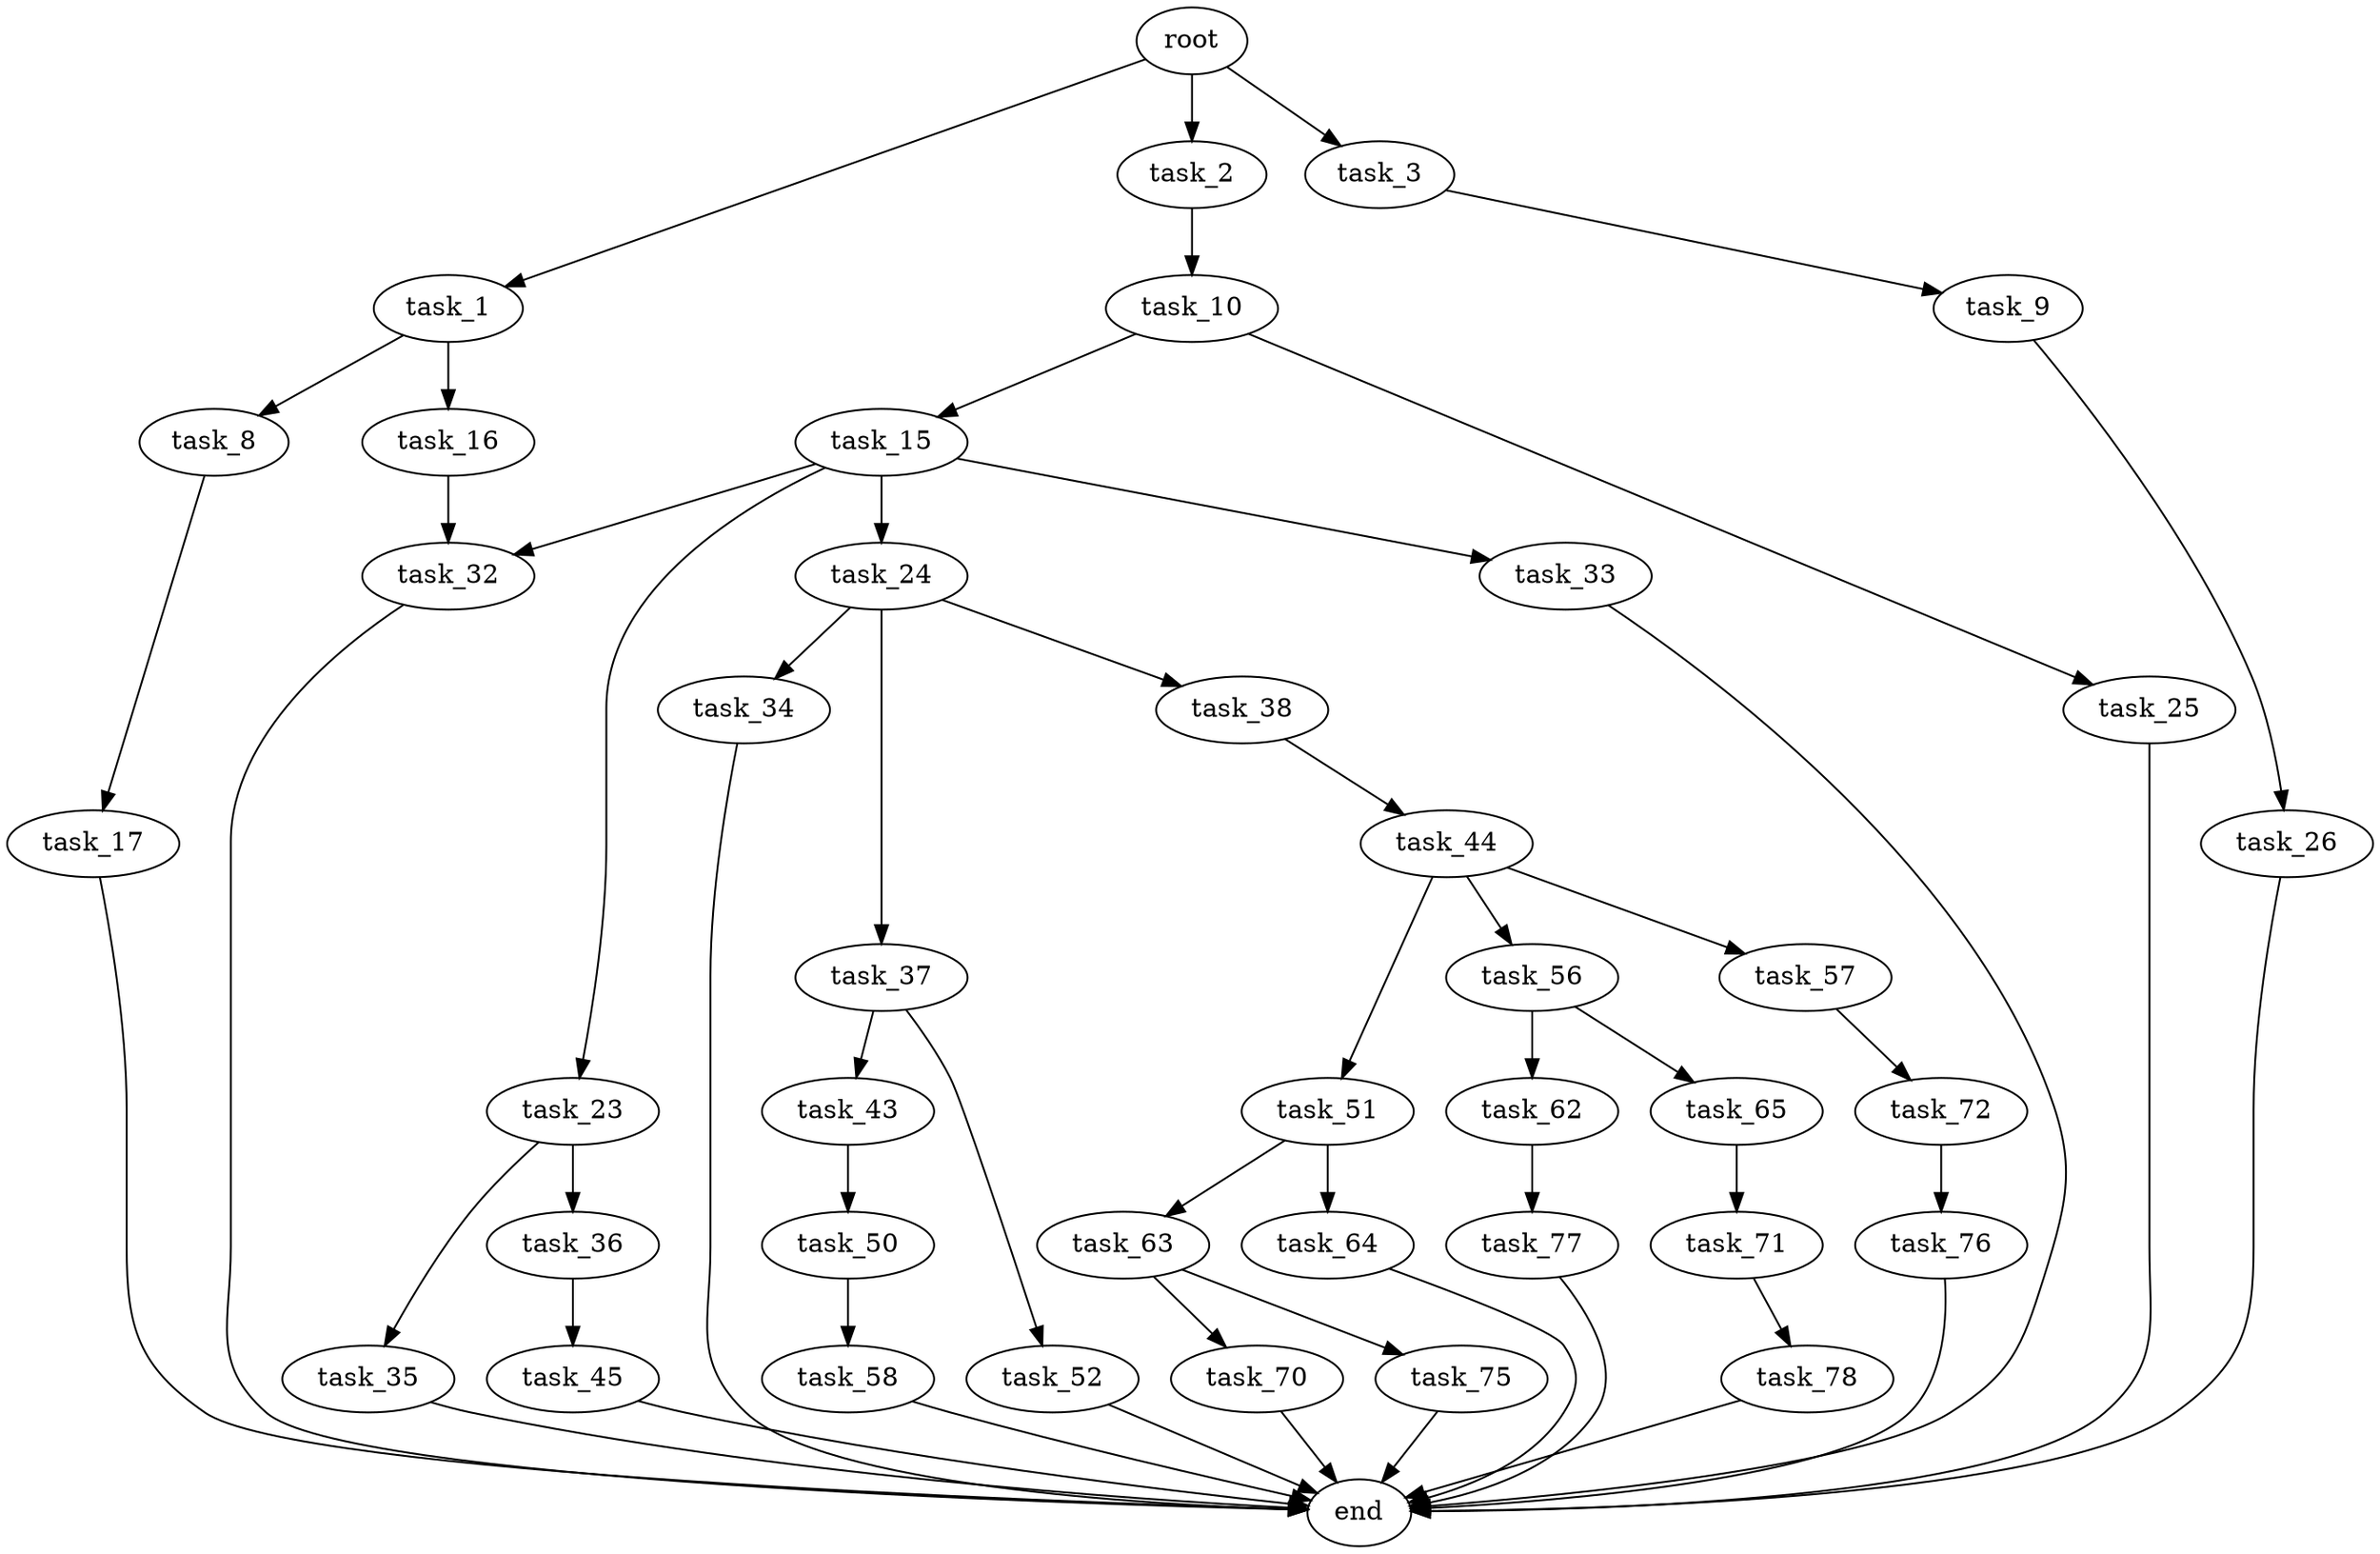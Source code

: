 digraph G {
  root [size="0.000000"];
  task_1 [size="286491342039.000000"];
  task_2 [size="549755813888.000000"];
  task_3 [size="161413028808.000000"];
  task_8 [size="14384567289.000000"];
  task_16 [size="388618212.000000"];
  task_10 [size="22499571022.000000"];
  task_9 [size="68719476736.000000"];
  task_17 [size="12911644092.000000"];
  task_26 [size="8481460982.000000"];
  task_15 [size="18723450818.000000"];
  task_25 [size="183647862119.000000"];
  task_23 [size="13679032238.000000"];
  task_24 [size="134217728000.000000"];
  task_32 [size="16487480239.000000"];
  task_33 [size="8589934592.000000"];
  end [size="0.000000"];
  task_35 [size="368293445632.000000"];
  task_36 [size="134029212009.000000"];
  task_34 [size="549755813888.000000"];
  task_37 [size="549755813888.000000"];
  task_38 [size="368293445632.000000"];
  task_45 [size="231928233984.000000"];
  task_43 [size="9231779382.000000"];
  task_52 [size="28991029248.000000"];
  task_44 [size="66496204089.000000"];
  task_50 [size="549755813888.000000"];
  task_51 [size="16781671701.000000"];
  task_56 [size="2161116801.000000"];
  task_57 [size="68782837878.000000"];
  task_58 [size="1114527014.000000"];
  task_63 [size="825761709854.000000"];
  task_64 [size="782757789696.000000"];
  task_62 [size="8589934592.000000"];
  task_65 [size="487364575818.000000"];
  task_72 [size="368293445632.000000"];
  task_77 [size="10051513403.000000"];
  task_70 [size="76546387476.000000"];
  task_75 [size="456233007524.000000"];
  task_71 [size="231928233984.000000"];
  task_78 [size="4505422047.000000"];
  task_76 [size="1929284398.000000"];

  root -> task_1 [size="1.000000"];
  root -> task_2 [size="1.000000"];
  root -> task_3 [size="1.000000"];
  task_1 -> task_8 [size="209715200.000000"];
  task_1 -> task_16 [size="209715200.000000"];
  task_2 -> task_10 [size="536870912.000000"];
  task_3 -> task_9 [size="134217728.000000"];
  task_8 -> task_17 [size="301989888.000000"];
  task_16 -> task_32 [size="33554432.000000"];
  task_10 -> task_15 [size="33554432.000000"];
  task_10 -> task_25 [size="33554432.000000"];
  task_9 -> task_26 [size="134217728.000000"];
  task_17 -> end [size="1.000000"];
  task_26 -> end [size="1.000000"];
  task_15 -> task_23 [size="75497472.000000"];
  task_15 -> task_24 [size="75497472.000000"];
  task_15 -> task_32 [size="75497472.000000"];
  task_15 -> task_33 [size="75497472.000000"];
  task_25 -> end [size="1.000000"];
  task_23 -> task_35 [size="33554432.000000"];
  task_23 -> task_36 [size="33554432.000000"];
  task_24 -> task_34 [size="209715200.000000"];
  task_24 -> task_37 [size="209715200.000000"];
  task_24 -> task_38 [size="209715200.000000"];
  task_32 -> end [size="1.000000"];
  task_33 -> end [size="1.000000"];
  task_35 -> end [size="1.000000"];
  task_36 -> task_45 [size="301989888.000000"];
  task_34 -> end [size="1.000000"];
  task_37 -> task_43 [size="536870912.000000"];
  task_37 -> task_52 [size="536870912.000000"];
  task_38 -> task_44 [size="411041792.000000"];
  task_45 -> end [size="1.000000"];
  task_43 -> task_50 [size="679477248.000000"];
  task_52 -> end [size="1.000000"];
  task_44 -> task_51 [size="75497472.000000"];
  task_44 -> task_56 [size="75497472.000000"];
  task_44 -> task_57 [size="75497472.000000"];
  task_50 -> task_58 [size="536870912.000000"];
  task_51 -> task_63 [size="33554432.000000"];
  task_51 -> task_64 [size="33554432.000000"];
  task_56 -> task_62 [size="75497472.000000"];
  task_56 -> task_65 [size="75497472.000000"];
  task_57 -> task_72 [size="301989888.000000"];
  task_58 -> end [size="1.000000"];
  task_63 -> task_70 [size="679477248.000000"];
  task_63 -> task_75 [size="679477248.000000"];
  task_64 -> end [size="1.000000"];
  task_62 -> task_77 [size="33554432.000000"];
  task_65 -> task_71 [size="679477248.000000"];
  task_72 -> task_76 [size="411041792.000000"];
  task_77 -> end [size="1.000000"];
  task_70 -> end [size="1.000000"];
  task_75 -> end [size="1.000000"];
  task_71 -> task_78 [size="301989888.000000"];
  task_78 -> end [size="1.000000"];
  task_76 -> end [size="1.000000"];
}
